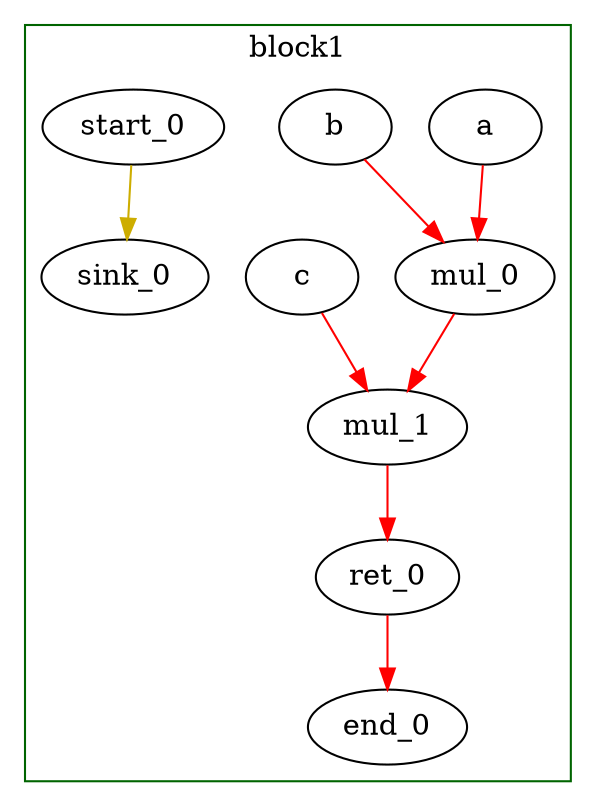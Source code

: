 Digraph G {
	splines=spline;
		"mul_0" [type = "Operator", bbID = 1, op = "mul_op", in = "in1:32 in2:32", out = "out1:32", delay = 0.0, latency = 4, II = 1];
		"mul_1" [type = "Operator", bbID = 1, op = "mul_op", in = "in1:32 in2:32", out = "out1:32", delay = 0.0, latency = 4, II = 1];
		"ret_0" [type = "Operator", bbID = 1, op = "ret_op", in = "in1:32", out = "out1:32", delay = 0.0, latency = 0, II = 1];
		"a" [type = "Entry", bbID = 1, in = "in1:32", out = "out1:32"];
		"b" [type = "Entry", bbID = 1, in = "in1:32", out = "out1:32"];
		"c" [type = "Entry", bbID = 1, in = "in1:32", out = "out1:32"];
		"end_0" [type = "Exit", bbID = 0, in = "in1:32 ", out = "out1:32"];
		"start_0" [type = "Entry", control = "true", bbID = 1, in = "in1:0", out = "out1:0"];
		"sink_0" [type = "Sink", bbID = 0, in = "in1:0"];
	subgraph cluster_0 {
	color = "darkgreen";
		label = "block1";
		"mul_0" -> "mul_1" [color = "red", from = "out1", to = "in1"];
		"mul_1" -> "ret_0" [color = "red", from = "out1", to = "in1"];
		"ret_0" -> "end_0" [color = "red", from = "out1", to = "in1"];
		"a" -> "mul_0" [color = "red", from = "out1", to = "in1"];
		"b" -> "mul_0" [color = "red", from = "out1", to = "in2"];
		"c" -> "mul_1" [color = "red", from = "out1", to = "in2"];
		"start_0" -> "sink_0" [color = "gold3", from = "out1", to = "in1"];
	}
}
